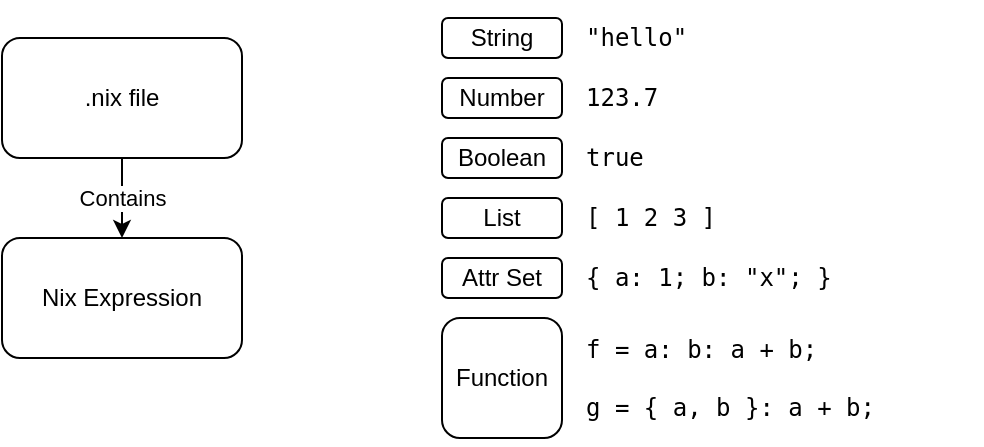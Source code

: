 <mxfile version="22.0.8" type="github">
  <diagram name="Page-1" id="FpZX4IgKNyuzZSpRoqc3">
    <mxGraphModel dx="817" dy="645" grid="1" gridSize="10" guides="1" tooltips="1" connect="1" arrows="1" fold="1" page="1" pageScale="1" pageWidth="850" pageHeight="1100" math="0" shadow="0">
      <root>
        <mxCell id="0" />
        <mxCell id="1" parent="0" />
        <mxCell id="qGX7xCbg2fsCzP7J_7Qd-2" value=".nix file" style="rounded=1;whiteSpace=wrap;html=1;" vertex="1" parent="1">
          <mxGeometry x="160" y="380" width="120" height="60" as="geometry" />
        </mxCell>
        <mxCell id="qGX7xCbg2fsCzP7J_7Qd-5" value="Nix Expression" style="rounded=1;whiteSpace=wrap;html=1;" vertex="1" parent="1">
          <mxGeometry x="160" y="480" width="120" height="60" as="geometry" />
        </mxCell>
        <mxCell id="qGX7xCbg2fsCzP7J_7Qd-6" value="Contains" style="endArrow=classic;html=1;rounded=0;exitX=0.5;exitY=1;exitDx=0;exitDy=0;entryX=0.5;entryY=0;entryDx=0;entryDy=0;" edge="1" parent="1" source="qGX7xCbg2fsCzP7J_7Qd-2">
          <mxGeometry width="50" height="50" relative="1" as="geometry">
            <mxPoint x="260" y="460" as="sourcePoint" />
            <mxPoint x="220" y="480" as="targetPoint" />
            <Array as="points" />
          </mxGeometry>
        </mxCell>
        <mxCell id="qGX7xCbg2fsCzP7J_7Qd-7" value="String" style="rounded=1;whiteSpace=wrap;html=1;" vertex="1" parent="1">
          <mxGeometry x="380" y="370" width="60" height="20" as="geometry" />
        </mxCell>
        <mxCell id="qGX7xCbg2fsCzP7J_7Qd-9" value="&lt;div&gt;Boolean&lt;/div&gt;" style="rounded=1;whiteSpace=wrap;html=1;" vertex="1" parent="1">
          <mxGeometry x="380" y="430" width="60" height="20" as="geometry" />
        </mxCell>
        <mxCell id="qGX7xCbg2fsCzP7J_7Qd-10" value="Function" style="rounded=1;whiteSpace=wrap;html=1;" vertex="1" parent="1">
          <mxGeometry x="380" y="520" width="60" height="60" as="geometry" />
        </mxCell>
        <mxCell id="qGX7xCbg2fsCzP7J_7Qd-11" value="Number" style="rounded=1;whiteSpace=wrap;html=1;" vertex="1" parent="1">
          <mxGeometry x="380" y="400" width="60" height="20" as="geometry" />
        </mxCell>
        <mxCell id="qGX7xCbg2fsCzP7J_7Qd-12" value="List" style="rounded=1;whiteSpace=wrap;html=1;" vertex="1" parent="1">
          <mxGeometry x="380" y="460" width="60" height="20" as="geometry" />
        </mxCell>
        <mxCell id="qGX7xCbg2fsCzP7J_7Qd-13" value="Attr Set" style="rounded=1;whiteSpace=wrap;html=1;" vertex="1" parent="1">
          <mxGeometry x="380" y="490" width="60" height="20" as="geometry" />
        </mxCell>
        <mxCell id="qGX7xCbg2fsCzP7J_7Qd-17" value="&lt;pre&gt;&quot;hello&quot;&lt;/pre&gt;" style="rounded=1;whiteSpace=wrap;html=1;fillColor=none;strokeColor=none;align=left;" vertex="1" parent="1">
          <mxGeometry x="450" y="370" width="200" height="20" as="geometry" />
        </mxCell>
        <mxCell id="qGX7xCbg2fsCzP7J_7Qd-18" value="&lt;pre&gt;123.7&lt;/pre&gt;" style="rounded=1;whiteSpace=wrap;html=1;fillColor=none;strokeColor=none;align=left;" vertex="1" parent="1">
          <mxGeometry x="450" y="400" width="200" height="20" as="geometry" />
        </mxCell>
        <mxCell id="qGX7xCbg2fsCzP7J_7Qd-19" value="&lt;pre&gt;true&lt;/pre&gt;" style="rounded=1;whiteSpace=wrap;html=1;fillColor=none;strokeColor=none;align=left;" vertex="1" parent="1">
          <mxGeometry x="450" y="430" width="200" height="20" as="geometry" />
        </mxCell>
        <mxCell id="qGX7xCbg2fsCzP7J_7Qd-20" value="&lt;pre&gt;[ 1 2 3 ]&lt;/pre&gt;" style="rounded=1;whiteSpace=wrap;html=1;fillColor=none;strokeColor=none;align=left;" vertex="1" parent="1">
          <mxGeometry x="450" y="460" width="200" height="20" as="geometry" />
        </mxCell>
        <mxCell id="qGX7xCbg2fsCzP7J_7Qd-21" value="&lt;pre&gt;{ a: 1; b: &quot;x&quot;; } &lt;/pre&gt;" style="rounded=1;whiteSpace=wrap;html=1;fillColor=none;strokeColor=none;align=left;" vertex="1" parent="1">
          <mxGeometry x="450" y="490" width="200" height="20" as="geometry" />
        </mxCell>
        <mxCell id="qGX7xCbg2fsCzP7J_7Qd-24" value="&lt;pre&gt;f = a: b: a + b;&lt;br&gt;&lt;br&gt;g = { a, b }: a + b;&lt;br&gt;&lt;/pre&gt;" style="rounded=1;whiteSpace=wrap;html=1;fillColor=none;strokeColor=none;align=left;" vertex="1" parent="1">
          <mxGeometry x="450" y="520" width="200" height="60" as="geometry" />
        </mxCell>
      </root>
    </mxGraphModel>
  </diagram>
</mxfile>
